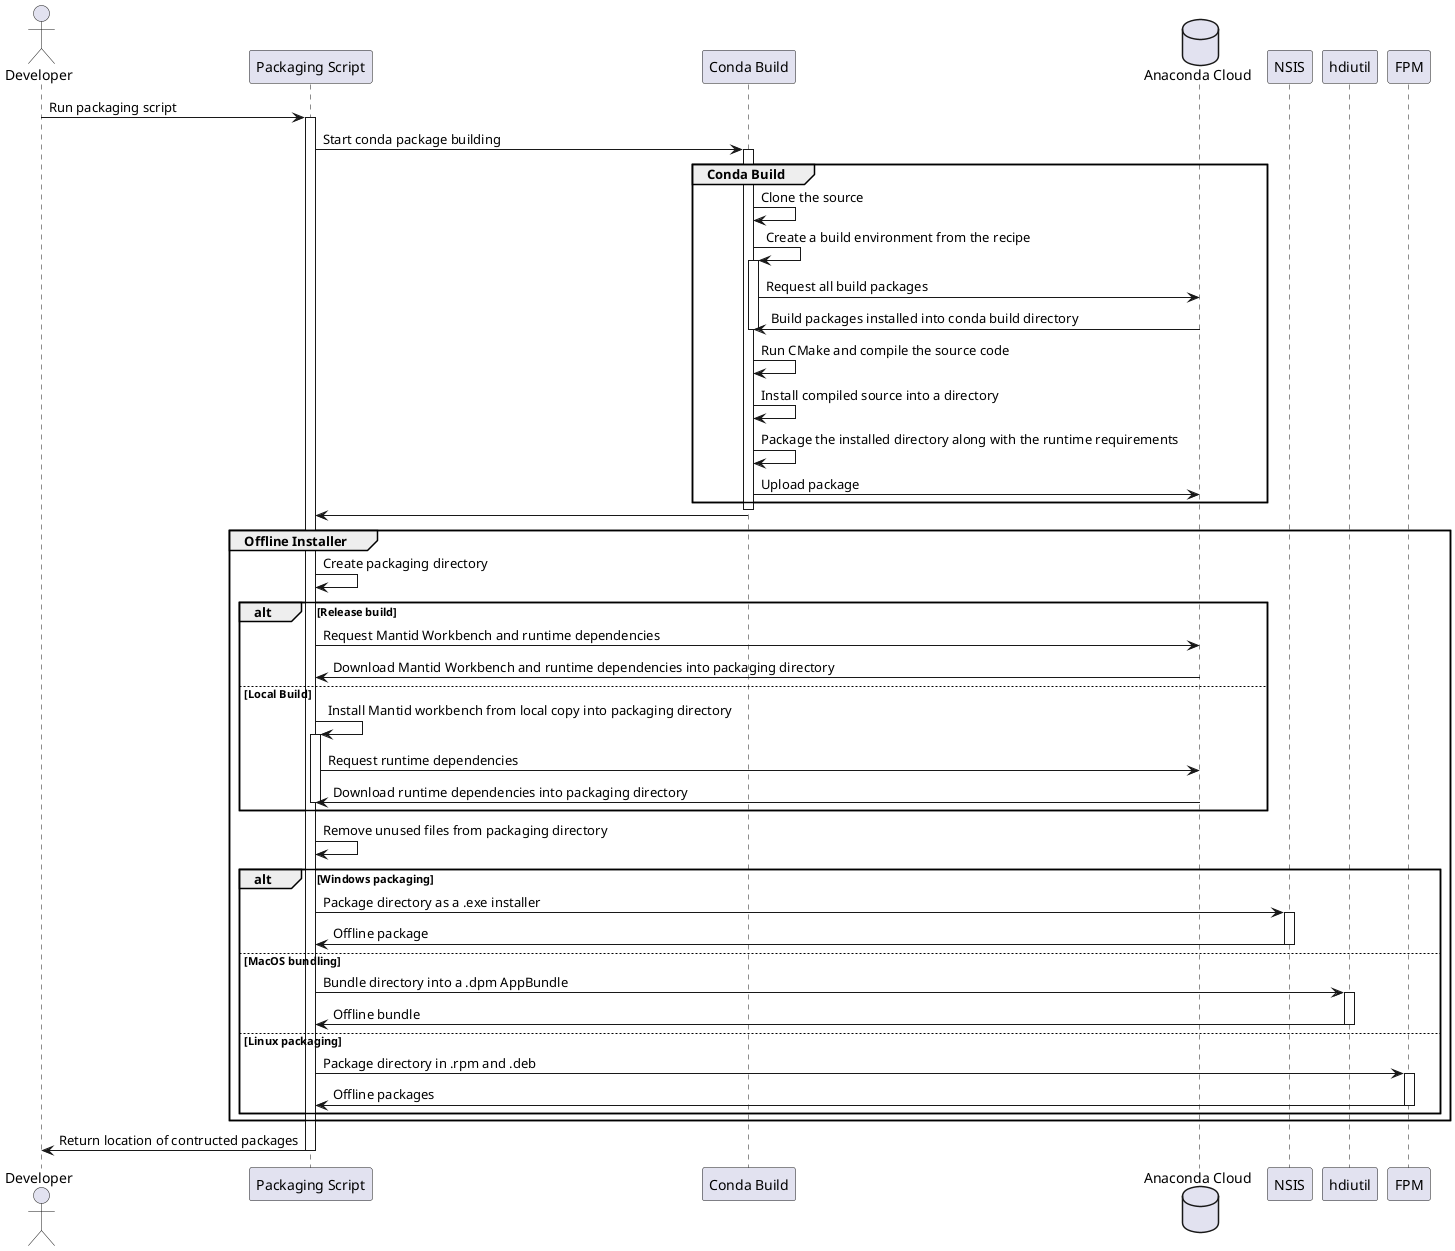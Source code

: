 @startuml packaging_plan_diagram

' Source -> "Anaconda Cloud Package": Conda-build recipe successfully ran
' "Anaconda Cloud Package" -> "Offline Package": Install package from AnacondaCloud, alongside all dependencies, then package this directory into offline installer.
actor Developer
participant "Packaging Script"
participant "Conda Build"
database "Anaconda Cloud"
participant "NSIS"
participant "hdiutil"
participant "FPM"

Developer -> "Packaging Script": Run packaging script
activate "Packaging Script"

"Packaging Script" -> "Conda Build": Start conda package building
activate "Conda Build"

group Conda Build
"Conda Build" -> "Conda Build": Clone the source
"Conda Build" -> "Conda Build": Create a build environment from the recipe
activate "Conda Build"
"Conda Build" -> "Anaconda Cloud": Request all build packages
"Anaconda Cloud" -> "Conda Build": Build packages installed into conda build directory
deactivate "Conda Build"
"Conda Build" -> "Conda Build": Run CMake and compile the source code
"Conda Build" -> "Conda Build": Install compiled source into a directory
"Conda Build" -> "Conda Build": Package the installed directory along with the runtime requirements
"Conda Build" -> "Anaconda Cloud": Upload package
end

deactivate "Conda Build"
"Conda Build" -> "Packaging Script"

group Offline Installer
"Packaging Script" -> "Packaging Script": Create packaging directory

    alt Release build
        "Packaging Script" -> "Anaconda Cloud": Request Mantid Workbench and runtime dependencies
        "Anaconda Cloud" -> "Packaging Script": Download Mantid Workbench and runtime dependencies into packaging directory
    else Local Build
        "Packaging Script" -> "Packaging Script": Install Mantid workbench from local copy into packaging directory
        activate "Packaging Script"
        "Packaging Script" -> "Anaconda Cloud": Request runtime dependencies
        "Anaconda Cloud" -> "Packaging Script": Download runtime dependencies into packaging directory
        deactivate "Packaging Script"
    end

"Packaging Script" -> "Packaging Script": Remove unused files from packaging directory
    alt Windows packaging
        "Packaging Script" -> NSIS: Package directory as a .exe installer
        activate NSIS
        NSIS -> "Packaging Script": Offline package
        deactivate NSIS
    else MacOS bundling
        "Packaging Script" -> hdiutil: Bundle directory into a .dpm AppBundle
        activate hdiutil
        hdiutil -> "Packaging Script": Offline bundle
        deactivate hdiutil
    else Linux packaging
        "Packaging Script" -> FPM: Package directory in .rpm and .deb
        activate FPM
        FPM -> "Packaging Script": Offline packages
        deactivate FPM
    end
end

"Packaging Script" -> Developer: Return location of contructed packages
deactivate "Packaging Script"

@enduml